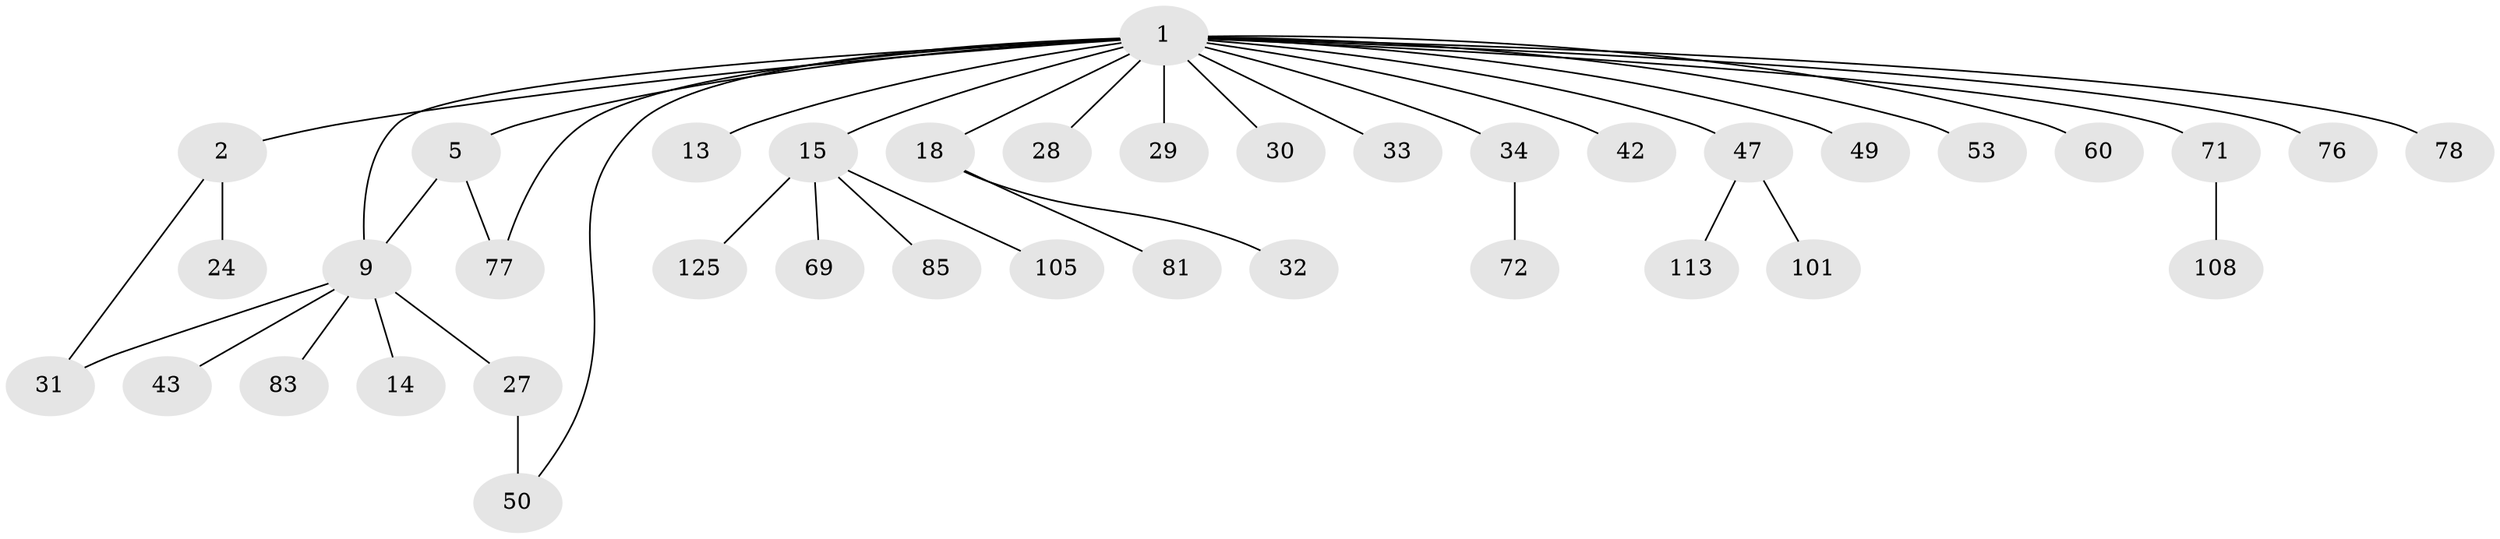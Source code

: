 // original degree distribution, {29: 0.007874015748031496, 3: 0.07874015748031496, 5: 0.031496062992125984, 8: 0.015748031496062992, 2: 0.1732283464566929, 1: 0.6062992125984252, 12: 0.007874015748031496, 4: 0.05511811023622047, 7: 0.015748031496062992, 6: 0.007874015748031496}
// Generated by graph-tools (version 1.1) at 2025/18/03/04/25 18:18:00]
// undirected, 38 vertices, 41 edges
graph export_dot {
graph [start="1"]
  node [color=gray90,style=filled];
  1 [super="+7+51+23+37+4+39+57+44+74+10+88+106+103+98+110+87+66+3+35+16"];
  2;
  5 [super="+11+17+26"];
  9 [super="+12+95+107+56+80+22+73+36"];
  13 [super="+41"];
  14;
  15 [super="+75+21"];
  18 [super="+19+109+99+48"];
  24;
  27 [super="+126"];
  28;
  29;
  30;
  31 [super="+58+38+65+54"];
  32;
  33;
  34;
  42 [super="+114"];
  43;
  47 [super="+82+84+52"];
  49 [super="+59"];
  50 [super="+68+116"];
  53;
  60 [super="+62"];
  69 [super="+97"];
  71;
  72;
  76;
  77 [super="+123"];
  78;
  81;
  83;
  85;
  101;
  105;
  108;
  113;
  125;
  1 -- 2;
  1 -- 5;
  1 -- 15;
  1 -- 18;
  1 -- 28;
  1 -- 29;
  1 -- 30;
  1 -- 33;
  1 -- 71;
  1 -- 9 [weight=2];
  1 -- 77;
  1 -- 78;
  1 -- 42;
  1 -- 60;
  1 -- 50;
  1 -- 47;
  1 -- 76;
  1 -- 13 [weight=2];
  1 -- 49;
  1 -- 34;
  1 -- 53;
  2 -- 24;
  2 -- 31;
  5 -- 9 [weight=2];
  5 -- 77;
  9 -- 14;
  9 -- 27;
  9 -- 83;
  9 -- 31;
  9 -- 43;
  15 -- 69;
  15 -- 85;
  15 -- 105;
  15 -- 125;
  18 -- 32;
  18 -- 81;
  27 -- 50 [weight=2];
  34 -- 72;
  47 -- 113;
  47 -- 101;
  71 -- 108;
}
